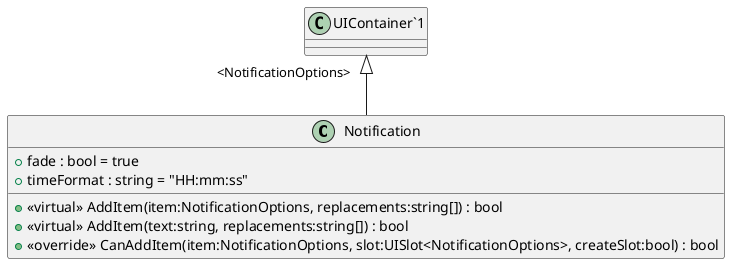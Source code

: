 @startuml
class Notification {
    + fade : bool = true
    + timeFormat : string = "HH:mm:ss"
    + <<virtual>> AddItem(item:NotificationOptions, replacements:string[]) : bool
    + <<virtual>> AddItem(text:string, replacements:string[]) : bool
    + <<override>> CanAddItem(item:NotificationOptions, slot:UISlot<NotificationOptions>, createSlot:bool) : bool
}
"UIContainer`1" "<NotificationOptions>" <|-- Notification
@enduml
